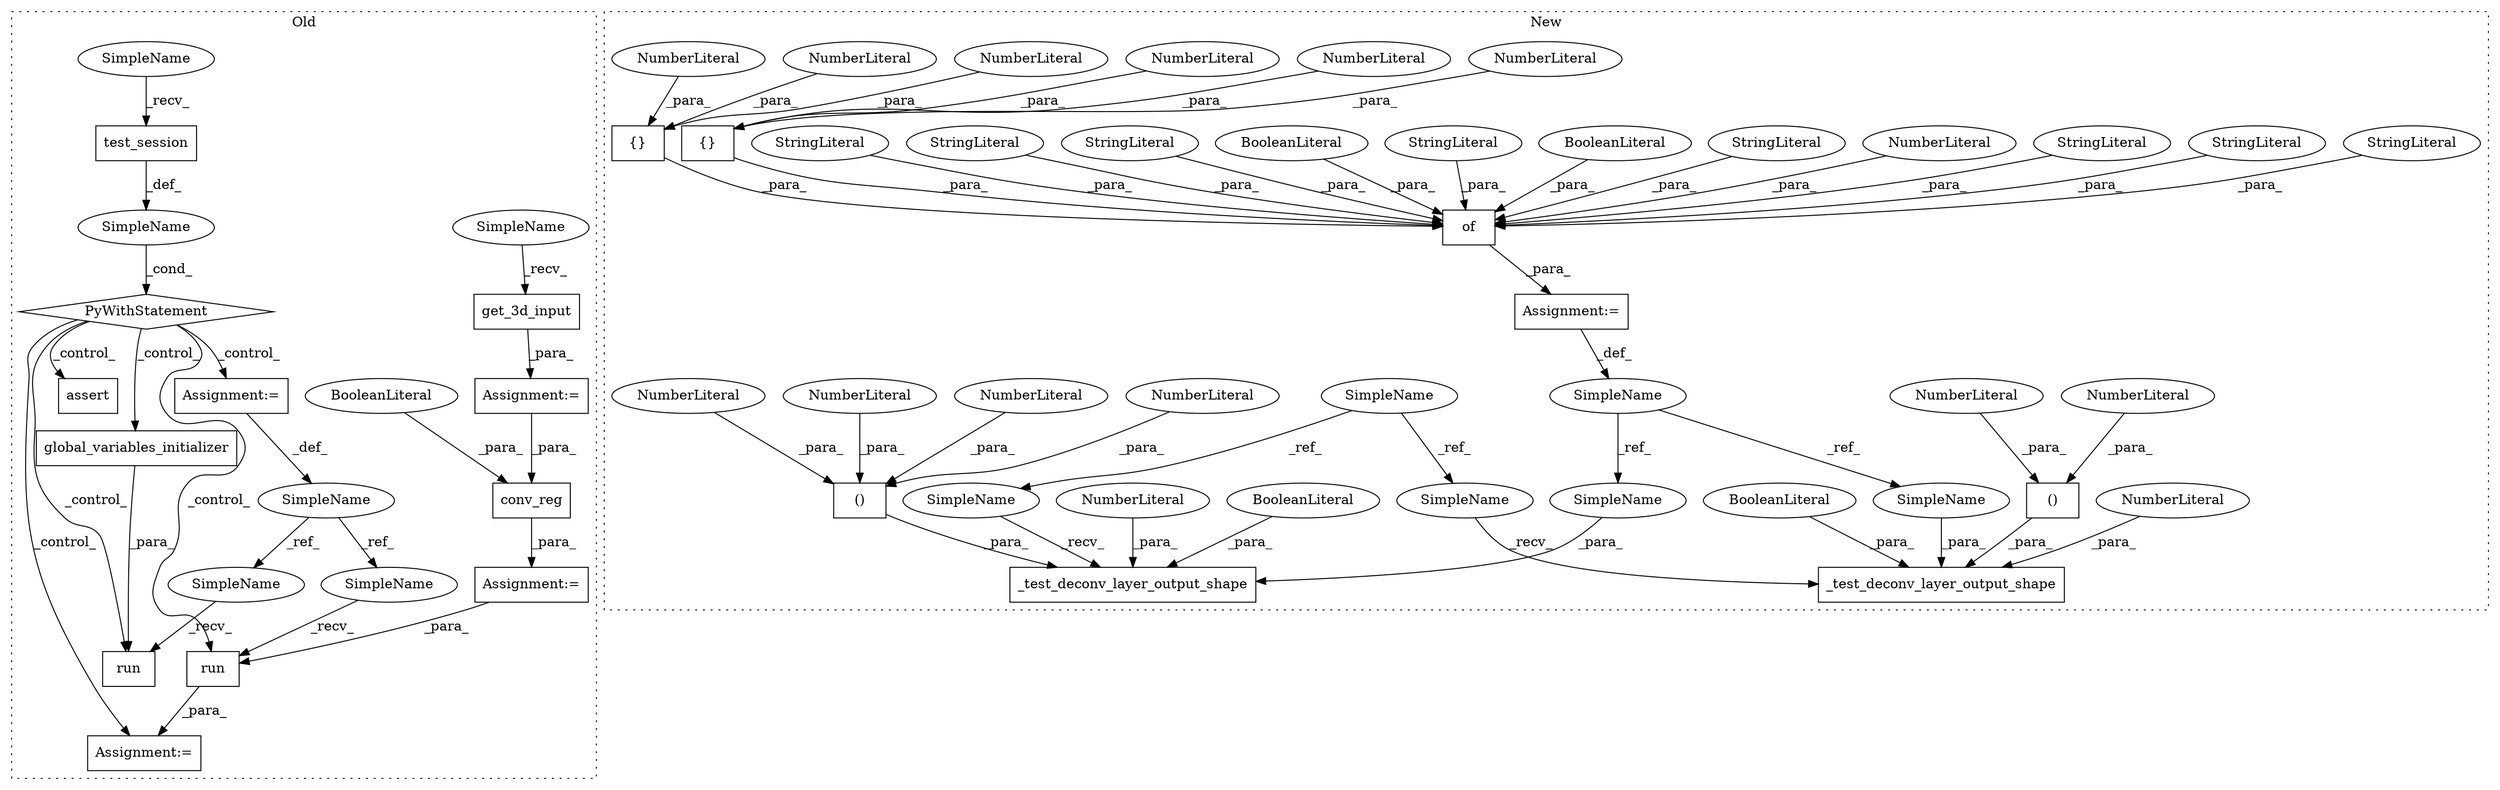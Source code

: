 digraph G {
subgraph cluster0 {
1 [label="global_variables_initializer" a="32" s="7194" l="30" shape="box"];
3 [label="run" a="32" s="7179,7224" l="4,1" shape="box"];
4 [label="Assignment:=" a="7" s="7162" l="4" shape="box"];
5 [label="PyWithStatement" a="104" s="7119,7148" l="10,2" shape="diamond"];
6 [label="SimpleName" a="42" s="" l="" shape="ellipse"];
7 [label="test_session" a="32" s="7134" l="14" shape="box"];
8 [label="Assignment:=" a="7" s="7239" l="1" shape="box"];
9 [label="run" a="32" s="7245,7261" l="4,1" shape="box"];
10 [label="SimpleName" a="42" s="7162" l="4" shape="ellipse"];
17 [label="Assignment:=" a="7" s="6927" l="1" shape="box"];
18 [label="Assignment:=" a="7" s="7068" l="1" shape="box"];
22 [label="assert" a="32" s="7275,7372" l="22,1" shape="box"];
25 [label="conv_reg" a="32" s="7069,7091" l="9,1" shape="box"];
28 [label="BooleanLiteral" a="9" s="7083" l="4" shape="ellipse"];
52 [label="get_3d_input" a="32" s="6933" l="14" shape="box"];
53 [label="SimpleName" a="42" s="7240" l="4" shape="ellipse"];
54 [label="SimpleName" a="42" s="7174" l="4" shape="ellipse"];
59 [label="SimpleName" a="42" s="6928" l="4" shape="ellipse"];
60 [label="SimpleName" a="42" s="7129" l="4" shape="ellipse"];
label = "Old";
style="dotted";
}
subgraph cluster1 {
2 [label="{}" a="4" s="7081,7087" l="1,1" shape="box"];
11 [label="NumberLiteral" a="34" s="7082" l="1" shape="ellipse"];
12 [label="NumberLiteral" a="34" s="7084" l="1" shape="ellipse"];
13 [label="of" a="32" s="7010,7190" l="3,1" shape="box"];
14 [label="StringLiteral" a="45" s="7134" l="7" shape="ellipse"];
15 [label="StringLiteral" a="45" s="7089" l="11" shape="ellipse"];
16 [label="StringLiteral" a="45" s="7032" l="13" shape="ellipse"];
19 [label="NumberLiteral" a="34" s="7029" l="2" shape="ellipse"];
20 [label="StringLiteral" a="45" s="7122" l="11" shape="ellipse"];
21 [label="BooleanLiteral" a="9" s="7117" l="4" shape="ellipse"];
23 [label="StringLiteral" a="45" s="7063" l="8" shape="ellipse"];
24 [label="BooleanLiteral" a="9" s="7101" l="5" shape="ellipse"];
26 [label="StringLiteral" a="45" s="7107" l="9" shape="ellipse"];
27 [label="StringLiteral" a="45" s="7142" l="15" shape="ellipse"];
29 [label="Assignment:=" a="7" s="7005" l="1" shape="box"];
30 [label="{}" a="4" s="7055,7061" l="1,1" shape="box"];
31 [label="NumberLiteral" a="34" s="7060" l="1" shape="ellipse"];
32 [label="NumberLiteral" a="34" s="7058" l="1" shape="ellipse"];
33 [label="StringLiteral" a="45" s="7013" l="15" shape="ellipse"];
34 [label="_test_deconv_layer_output_shape" a="32" s="7336,7459" l="32,1" shape="box"];
35 [label="()" a="106" s="7387" l="61" shape="box"];
36 [label="NumberLiteral" a="34" s="7387" l="1" shape="ellipse"];
37 [label="NumberLiteral" a="34" s="7456" l="3" shape="ellipse"];
38 [label="_test_deconv_layer_output_shape" a="32" s="7202,7324" l="32,1" shape="box"];
39 [label="()" a="106" s="7253" l="61" shape="box"];
40 [label="NumberLiteral" a="34" s="7321" l="3" shape="ellipse"];
41 [label="NumberLiteral" a="34" s="7431" l="2" shape="ellipse"];
42 [label="NumberLiteral" a="34" s="7297" l="2" shape="ellipse"];
43 [label="NumberLiteral" a="34" s="7267" l="2" shape="ellipse"];
44 [label="NumberLiteral" a="34" s="7282" l="2" shape="ellipse"];
45 [label="SimpleName" a="42" s="6932" l="4" shape="ellipse"];
46 [label="BooleanLiteral" a="9" s="7316" l="4" shape="ellipse"];
47 [label="BooleanLiteral" a="9" s="7450" l="5" shape="ellipse"];
48 [label="SimpleName" a="42" s="6994" l="11" shape="ellipse"];
49 [label="NumberLiteral" a="34" s="7253" l="1" shape="ellipse"];
50 [label="NumberLiteral" a="34" s="7086" l="1" shape="ellipse"];
51 [label="NumberLiteral" a="34" s="7056" l="1" shape="ellipse"];
55 [label="SimpleName" a="42" s="7370" l="11" shape="ellipse"];
56 [label="SimpleName" a="42" s="7236" l="11" shape="ellipse"];
57 [label="SimpleName" a="42" s="7197" l="4" shape="ellipse"];
58 [label="SimpleName" a="42" s="7331" l="4" shape="ellipse"];
label = "New";
style="dotted";
}
1 -> 3 [label="_para_"];
2 -> 13 [label="_para_"];
4 -> 10 [label="_def_"];
5 -> 9 [label="_control_"];
5 -> 4 [label="_control_"];
5 -> 22 [label="_control_"];
5 -> 3 [label="_control_"];
5 -> 8 [label="_control_"];
5 -> 1 [label="_control_"];
6 -> 5 [label="_cond_"];
7 -> 6 [label="_def_"];
9 -> 8 [label="_para_"];
10 -> 53 [label="_ref_"];
10 -> 54 [label="_ref_"];
11 -> 2 [label="_para_"];
12 -> 2 [label="_para_"];
13 -> 29 [label="_para_"];
14 -> 13 [label="_para_"];
15 -> 13 [label="_para_"];
16 -> 13 [label="_para_"];
17 -> 25 [label="_para_"];
18 -> 9 [label="_para_"];
19 -> 13 [label="_para_"];
20 -> 13 [label="_para_"];
21 -> 13 [label="_para_"];
23 -> 13 [label="_para_"];
24 -> 13 [label="_para_"];
25 -> 18 [label="_para_"];
26 -> 13 [label="_para_"];
27 -> 13 [label="_para_"];
28 -> 25 [label="_para_"];
29 -> 48 [label="_def_"];
30 -> 13 [label="_para_"];
31 -> 30 [label="_para_"];
32 -> 30 [label="_para_"];
33 -> 13 [label="_para_"];
35 -> 34 [label="_para_"];
36 -> 35 [label="_para_"];
37 -> 34 [label="_para_"];
39 -> 38 [label="_para_"];
40 -> 38 [label="_para_"];
41 -> 35 [label="_para_"];
42 -> 39 [label="_para_"];
43 -> 39 [label="_para_"];
44 -> 39 [label="_para_"];
45 -> 58 [label="_ref_"];
45 -> 57 [label="_ref_"];
46 -> 38 [label="_para_"];
47 -> 34 [label="_para_"];
48 -> 56 [label="_ref_"];
48 -> 55 [label="_ref_"];
49 -> 39 [label="_para_"];
50 -> 2 [label="_para_"];
51 -> 30 [label="_para_"];
52 -> 17 [label="_para_"];
53 -> 9 [label="_recv_"];
54 -> 3 [label="_recv_"];
55 -> 34 [label="_para_"];
56 -> 38 [label="_para_"];
57 -> 38 [label="_recv_"];
58 -> 34 [label="_recv_"];
59 -> 52 [label="_recv_"];
60 -> 7 [label="_recv_"];
}